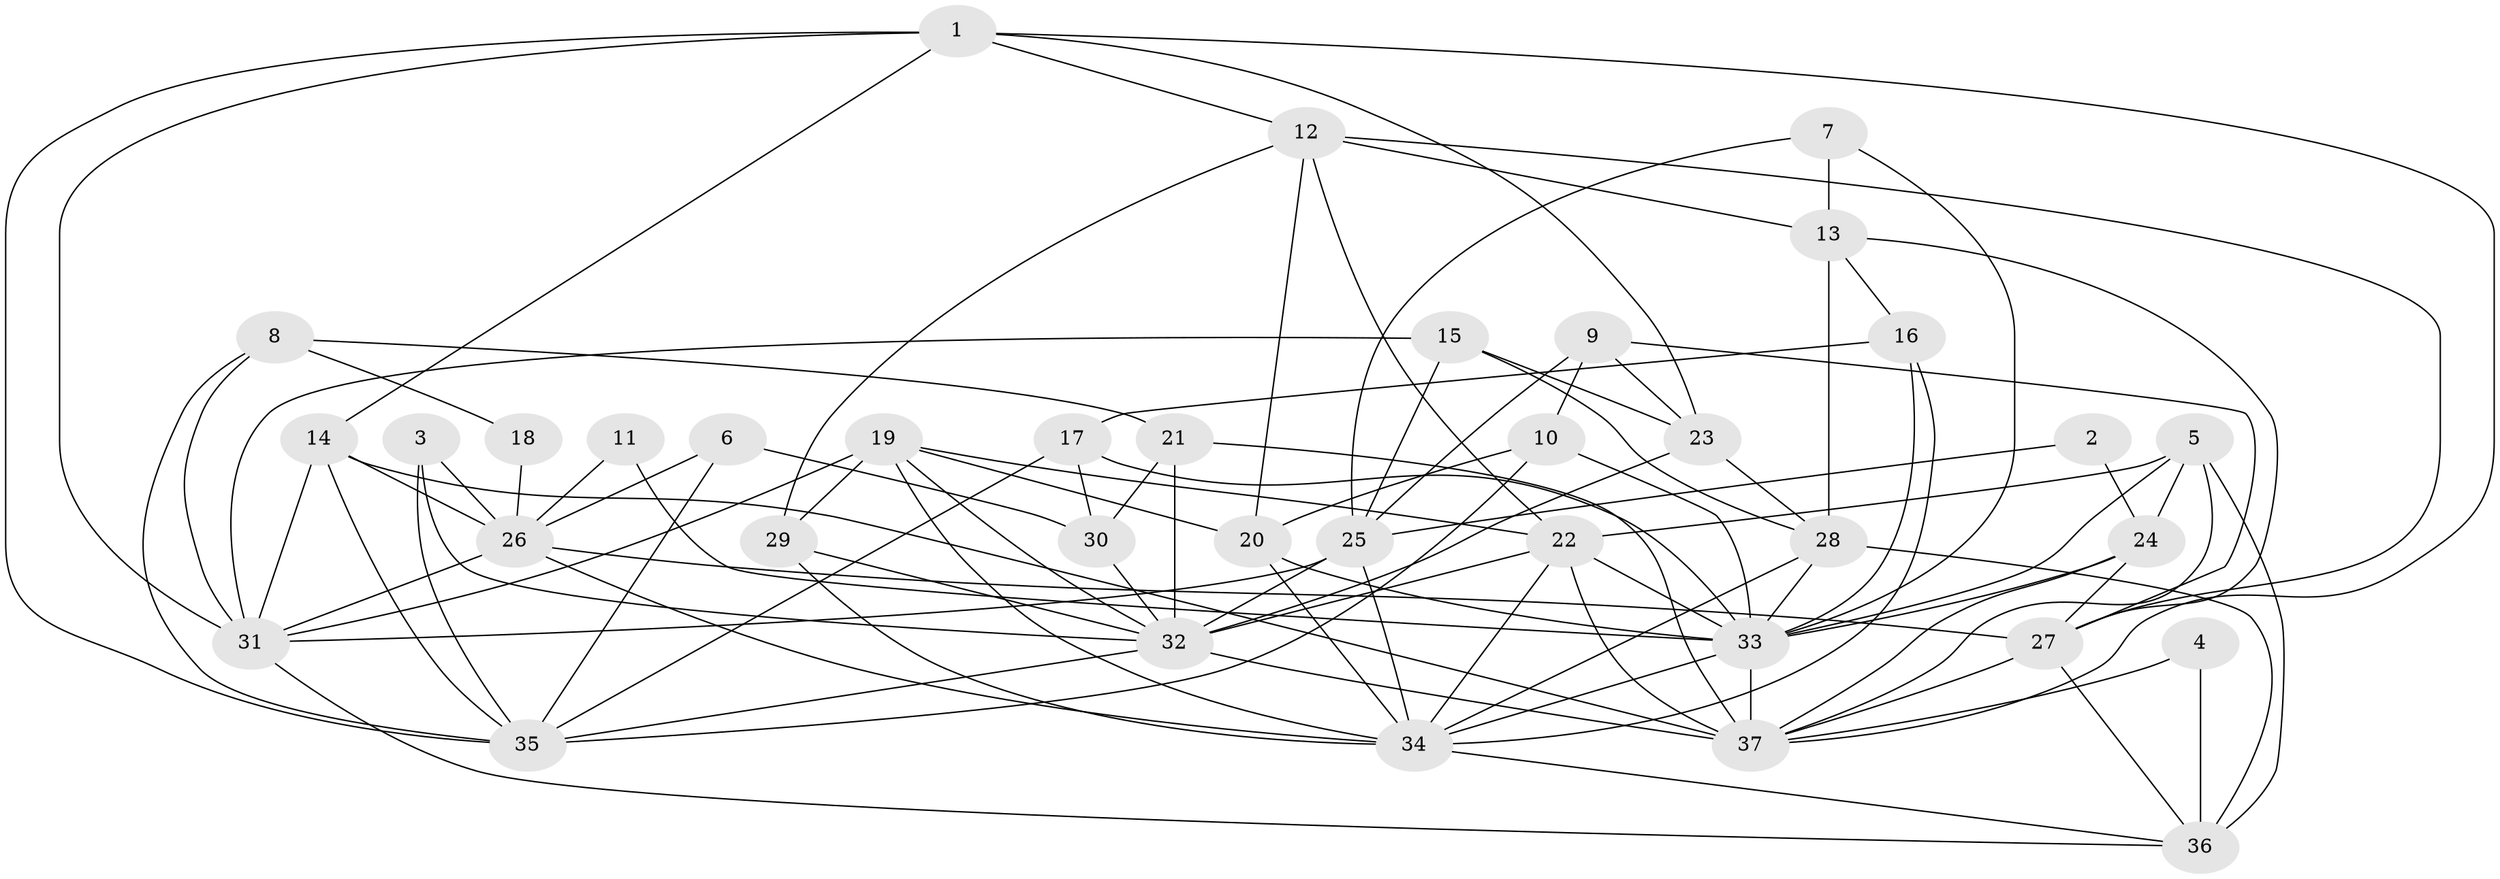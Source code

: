 // original degree distribution, {3: 0.2972972972972973, 2: 0.10810810810810811, 4: 0.25675675675675674, 6: 0.12162162162162163, 5: 0.20270270270270271, 9: 0.013513513513513514}
// Generated by graph-tools (version 1.1) at 2025/26/03/09/25 03:26:13]
// undirected, 37 vertices, 100 edges
graph export_dot {
graph [start="1"]
  node [color=gray90,style=filled];
  1;
  2;
  3;
  4;
  5;
  6;
  7;
  8;
  9;
  10;
  11;
  12;
  13;
  14;
  15;
  16;
  17;
  18;
  19;
  20;
  21;
  22;
  23;
  24;
  25;
  26;
  27;
  28;
  29;
  30;
  31;
  32;
  33;
  34;
  35;
  36;
  37;
  1 -- 12 [weight=1.0];
  1 -- 14 [weight=1.0];
  1 -- 23 [weight=1.0];
  1 -- 31 [weight=1.0];
  1 -- 35 [weight=1.0];
  1 -- 37 [weight=1.0];
  2 -- 24 [weight=1.0];
  2 -- 25 [weight=1.0];
  3 -- 26 [weight=1.0];
  3 -- 32 [weight=1.0];
  3 -- 35 [weight=1.0];
  4 -- 36 [weight=1.0];
  4 -- 37 [weight=1.0];
  5 -- 22 [weight=1.0];
  5 -- 24 [weight=2.0];
  5 -- 33 [weight=1.0];
  5 -- 36 [weight=2.0];
  5 -- 37 [weight=1.0];
  6 -- 26 [weight=1.0];
  6 -- 30 [weight=1.0];
  6 -- 35 [weight=1.0];
  7 -- 13 [weight=1.0];
  7 -- 25 [weight=1.0];
  7 -- 33 [weight=1.0];
  8 -- 18 [weight=1.0];
  8 -- 21 [weight=1.0];
  8 -- 31 [weight=1.0];
  8 -- 35 [weight=1.0];
  9 -- 10 [weight=1.0];
  9 -- 23 [weight=1.0];
  9 -- 25 [weight=1.0];
  9 -- 27 [weight=1.0];
  10 -- 20 [weight=1.0];
  10 -- 33 [weight=1.0];
  10 -- 35 [weight=1.0];
  11 -- 26 [weight=1.0];
  11 -- 33 [weight=1.0];
  12 -- 13 [weight=1.0];
  12 -- 20 [weight=1.0];
  12 -- 22 [weight=1.0];
  12 -- 27 [weight=1.0];
  12 -- 29 [weight=1.0];
  13 -- 16 [weight=1.0];
  13 -- 27 [weight=1.0];
  13 -- 28 [weight=2.0];
  14 -- 26 [weight=1.0];
  14 -- 31 [weight=1.0];
  14 -- 35 [weight=1.0];
  14 -- 37 [weight=1.0];
  15 -- 23 [weight=1.0];
  15 -- 25 [weight=1.0];
  15 -- 28 [weight=1.0];
  15 -- 31 [weight=1.0];
  16 -- 17 [weight=1.0];
  16 -- 33 [weight=1.0];
  16 -- 34 [weight=1.0];
  17 -- 30 [weight=1.0];
  17 -- 33 [weight=1.0];
  17 -- 35 [weight=1.0];
  18 -- 26 [weight=1.0];
  19 -- 20 [weight=1.0];
  19 -- 22 [weight=1.0];
  19 -- 29 [weight=1.0];
  19 -- 31 [weight=2.0];
  19 -- 32 [weight=1.0];
  19 -- 34 [weight=1.0];
  20 -- 33 [weight=1.0];
  20 -- 34 [weight=2.0];
  21 -- 30 [weight=1.0];
  21 -- 32 [weight=2.0];
  21 -- 37 [weight=1.0];
  22 -- 32 [weight=1.0];
  22 -- 33 [weight=1.0];
  22 -- 34 [weight=1.0];
  22 -- 37 [weight=1.0];
  23 -- 28 [weight=1.0];
  23 -- 32 [weight=1.0];
  24 -- 27 [weight=1.0];
  24 -- 33 [weight=1.0];
  24 -- 37 [weight=1.0];
  25 -- 31 [weight=1.0];
  25 -- 32 [weight=2.0];
  25 -- 34 [weight=1.0];
  26 -- 27 [weight=1.0];
  26 -- 31 [weight=2.0];
  26 -- 34 [weight=1.0];
  27 -- 36 [weight=1.0];
  27 -- 37 [weight=1.0];
  28 -- 33 [weight=1.0];
  28 -- 34 [weight=1.0];
  28 -- 36 [weight=1.0];
  29 -- 32 [weight=1.0];
  29 -- 34 [weight=1.0];
  30 -- 32 [weight=1.0];
  31 -- 36 [weight=1.0];
  32 -- 35 [weight=1.0];
  32 -- 37 [weight=2.0];
  33 -- 34 [weight=1.0];
  33 -- 37 [weight=1.0];
  34 -- 36 [weight=1.0];
}
